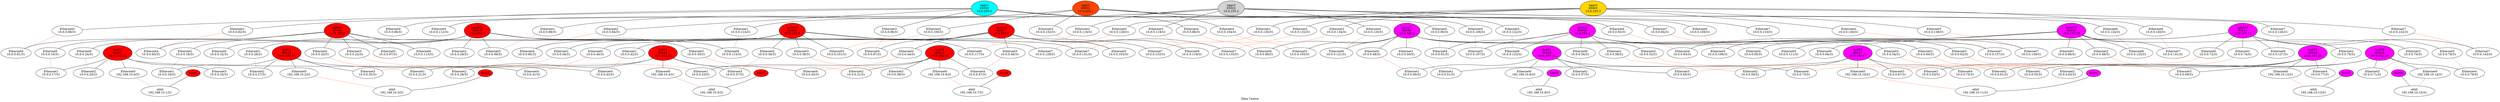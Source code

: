 strict graph {
	graph [label="Data Centre"];
	node [label="\N"];
	aggs1	 [bgp_asn=65000,
		dev_role=aggs,
		dev_type="microsoft-sonic",
		fillcolor=cyan,
		label="aggs1
65000
10.0.255.0",
		loopback="10.0.255.0",
		mac="00:dc:5e:01:01:0",
		pod=None,
		rank=1,
		style=filled];
	"iface-80"	 [bgp_asn=65004,
		bgp_peer="10.0.0.81",
		customer=False,
		dev_name=Ethernet0,
		dev_type=port,
		ipv4="10.0.0.80/31",
		label="Ethernet0
10.0.0.80/31",
		rank=2,
		vlan=10];
	aggs1 -- "iface-80"	 [color=black,
		phy=port];
	"iface-82"	 [bgp_asn=65005,
		bgp_peer="10.0.0.83",
		customer=False,
		dev_name=Ethernet1,
		dev_type=port,
		ipv4="10.0.0.82/31",
		label="Ethernet1
10.0.0.82/31",
		rank=2,
		vlan=11];
	aggs1 -- "iface-82"	 [color=black,
		phy=port];
	"iface-84"	 [bgp_asn=65006,
		bgp_peer="10.0.0.85",
		customer=False,
		dev_name=Ethernet2,
		dev_type=port,
		ipv4="10.0.0.84/31",
		label="Ethernet2
10.0.0.84/31",
		rank=2,
		vlan=12];
	aggs1 -- "iface-84"	 [color=black,
		phy=port];
	"iface-86"	 [bgp_asn=65007,
		bgp_peer="10.0.0.87",
		customer=False,
		dev_name=Ethernet3,
		dev_type=port,
		ipv4="10.0.0.86/31",
		label="Ethernet3
10.0.0.86/31",
		rank=2,
		vlan=13];
	aggs1 -- "iface-86"	 [color=black,
		phy=port];
	"iface-88"	 [bgp_asn=65008,
		bgp_peer="10.0.0.89",
		customer=False,
		dev_name=Ethernet4,
		dev_type=port,
		ipv4="10.0.0.88/31",
		label="Ethernet4
10.0.0.88/31",
		rank=2,
		vlan=14];
	aggs1 -- "iface-88"	 [color=black,
		phy=port];
	"iface-90"	 [bgp_asn=65009,
		bgp_peer="10.0.0.91",
		customer=False,
		dev_name=Ethernet5,
		dev_type=port,
		ipv4="10.0.0.90/31",
		label="Ethernet5
10.0.0.90/31",
		rank=2,
		vlan=15];
	aggs1 -- "iface-90"	 [color=black,
		phy=port];
	"iface-92"	 [bgp_asn=65010,
		bgp_peer="10.0.0.93",
		customer=False,
		dev_name=Ethernet6,
		dev_type=port,
		ipv4="10.0.0.92/31",
		label="Ethernet6
10.0.0.92/31",
		rank=2,
		vlan=16];
	aggs1 -- "iface-92"	 [color=black,
		phy=port];
	"iface-94"	 [bgp_asn=65011,
		bgp_peer="10.0.0.95",
		customer=False,
		dev_name=Ethernet7,
		dev_type=port,
		ipv4="10.0.0.94/31",
		label="Ethernet7
10.0.0.94/31",
		rank=2,
		vlan=17];
	aggs1 -- "iface-94"	 [color=black,
		phy=port];
	"iface-81"	 [bgp_asn=65000,
		bgp_peer="10.0.0.80",
		customer=False,
		dev_name=Ethernet4,
		dev_type=port,
		ipv4="10.0.0.81/31",
		label="Ethernet4
10.0.0.81/31",
		rank=3,
		vlan=14];
	"iface-80" -- "iface-81"	 [color=coral,
		linux_bridge=hs_br_80,
		phy=wire,
		role=dc];
	"iface-83"	 [bgp_asn=65000,
		bgp_peer="10.0.0.82",
		customer=False,
		dev_name=Ethernet4,
		dev_type=port,
		ipv4="10.0.0.83/31",
		label="Ethernet4
10.0.0.83/31",
		rank=3,
		vlan=14];
	"iface-82" -- "iface-83"	 [color=coral,
		linux_bridge=hs_br_82,
		phy=wire,
		role=dc];
	"iface-85"	 [bgp_asn=65000,
		bgp_peer="10.0.0.84",
		customer=False,
		dev_name=Ethernet4,
		dev_type=port,
		ipv4="10.0.0.85/31",
		label="Ethernet4
10.0.0.85/31",
		rank=3,
		vlan=14];
	"iface-84" -- "iface-85"	 [color=coral,
		linux_bridge=hs_br_84,
		phy=wire,
		role=dc];
	"iface-87"	 [bgp_asn=65000,
		bgp_peer="10.0.0.86",
		customer=False,
		dev_name=Ethernet4,
		dev_type=port,
		ipv4="10.0.0.87/31",
		label="Ethernet4
10.0.0.87/31",
		rank=3,
		vlan=14];
	"iface-86" -- "iface-87"	 [color=coral,
		linux_bridge=hs_br_86,
		phy=wire,
		role=dc];
	"iface-89"	 [bgp_asn=65000,
		bgp_peer="10.0.0.88",
		customer=False,
		dev_name=Ethernet4,
		dev_type=port,
		ipv4="10.0.0.89/31",
		label="Ethernet4
10.0.0.89/31",
		rank=3,
		vlan=14];
	"iface-88" -- "iface-89"	 [color=coral,
		linux_bridge=hs_br_88,
		phy=wire,
		role=dc];
	"iface-91"	 [bgp_asn=65000,
		bgp_peer="10.0.0.90",
		customer=False,
		dev_name=Ethernet4,
		dev_type=port,
		ipv4="10.0.0.91/31",
		label="Ethernet4
10.0.0.91/31",
		rank=3,
		vlan=14];
	"iface-90" -- "iface-91"	 [color=coral,
		linux_bridge=hs_br_90,
		phy=wire,
		role=dc];
	"iface-93"	 [bgp_asn=65000,
		bgp_peer="10.0.0.92",
		customer=False,
		dev_name=Ethernet4,
		dev_type=port,
		ipv4="10.0.0.93/31",
		label="Ethernet4
10.0.0.93/31",
		rank=3,
		vlan=14];
	"iface-92" -- "iface-93"	 [color=coral,
		linux_bridge=hs_br_92,
		phy=wire,
		role=dc];
	"iface-95"	 [bgp_asn=65000,
		bgp_peer="10.0.0.94",
		customer=False,
		dev_name=Ethernet4,
		dev_type=port,
		ipv4="10.0.0.95/31",
		label="Ethernet4
10.0.0.95/31",
		rank=3,
		vlan=14];
	"iface-94" -- "iface-95"	 [color=coral,
		linux_bridge=hs_br_94,
		phy=wire,
		role=dc];
	aggs2	 [bgp_asn=65001,
		dev_role=aggs,
		dev_type="microsoft-sonic",
		fillcolor=orangered,
		label="aggs2
65001
10.0.255.1",
		loopback="10.0.255.1",
		mac="00:dc:5e:01:01:1",
		pod=None,
		rank=1,
		style=filled];
	"iface-96"	 [bgp_asn=65004,
		bgp_peer="10.0.0.97",
		customer=False,
		dev_name=Ethernet0,
		dev_type=port,
		ipv4="10.0.0.96/31",
		label="Ethernet0
10.0.0.96/31",
		rank=2,
		vlan=10];
	aggs2 -- "iface-96"	 [color=black,
		phy=port];
	"iface-98"	 [bgp_asn=65005,
		bgp_peer="10.0.0.99",
		customer=False,
		dev_name=Ethernet1,
		dev_type=port,
		ipv4="10.0.0.98/31",
		label="Ethernet1
10.0.0.98/31",
		rank=2,
		vlan=11];
	aggs2 -- "iface-98"	 [color=black,
		phy=port];
	"iface-100"	 [bgp_asn=65006,
		bgp_peer="10.0.0.101",
		customer=False,
		dev_name=Ethernet2,
		dev_type=port,
		ipv4="10.0.0.100/31",
		label="Ethernet2
10.0.0.100/31",
		rank=2,
		vlan=12];
	aggs2 -- "iface-100"	 [color=black,
		phy=port];
	"iface-102"	 [bgp_asn=65007,
		bgp_peer="10.0.0.103",
		customer=False,
		dev_name=Ethernet3,
		dev_type=port,
		ipv4="10.0.0.102/31",
		label="Ethernet3
10.0.0.102/31",
		rank=2,
		vlan=13];
	aggs2 -- "iface-102"	 [color=black,
		phy=port];
	"iface-104"	 [bgp_asn=65008,
		bgp_peer="10.0.0.105",
		customer=False,
		dev_name=Ethernet4,
		dev_type=port,
		ipv4="10.0.0.104/31",
		label="Ethernet4
10.0.0.104/31",
		rank=2,
		vlan=14];
	aggs2 -- "iface-104"	 [color=black,
		phy=port];
	"iface-106"	 [bgp_asn=65009,
		bgp_peer="10.0.0.107",
		customer=False,
		dev_name=Ethernet5,
		dev_type=port,
		ipv4="10.0.0.106/31",
		label="Ethernet5
10.0.0.106/31",
		rank=2,
		vlan=15];
	aggs2 -- "iface-106"	 [color=black,
		phy=port];
	"iface-108"	 [bgp_asn=65010,
		bgp_peer="10.0.0.109",
		customer=False,
		dev_name=Ethernet6,
		dev_type=port,
		ipv4="10.0.0.108/31",
		label="Ethernet6
10.0.0.108/31",
		rank=2,
		vlan=16];
	aggs2 -- "iface-108"	 [color=black,
		phy=port];
	"iface-110"	 [bgp_asn=65011,
		bgp_peer="10.0.0.111",
		customer=False,
		dev_name=Ethernet7,
		dev_type=port,
		ipv4="10.0.0.110/31",
		label="Ethernet7
10.0.0.110/31",
		rank=2,
		vlan=17];
	aggs2 -- "iface-110"	 [color=black,
		phy=port];
	"iface-97"	 [bgp_asn=65001,
		bgp_peer="10.0.0.96",
		customer=False,
		dev_name=Ethernet5,
		dev_type=port,
		ipv4="10.0.0.97/31",
		label="Ethernet5
10.0.0.97/31",
		rank=3,
		vlan=15];
	"iface-96" -- "iface-97"	 [color=coral,
		linux_bridge=hs_br_96,
		phy=wire,
		role=dc];
	"iface-99"	 [bgp_asn=65001,
		bgp_peer="10.0.0.98",
		customer=False,
		dev_name=Ethernet5,
		dev_type=port,
		ipv4="10.0.0.99/31",
		label="Ethernet5
10.0.0.99/31",
		rank=3,
		vlan=15];
	"iface-98" -- "iface-99"	 [color=coral,
		linux_bridge=hs_br_98,
		phy=wire,
		role=dc];
	"iface-101"	 [bgp_asn=65001,
		bgp_peer="10.0.0.100",
		customer=False,
		dev_name=Ethernet5,
		dev_type=port,
		ipv4="10.0.0.101/31",
		label="Ethernet5
10.0.0.101/31",
		rank=3,
		vlan=15];
	"iface-100" -- "iface-101"	 [color=coral,
		linux_bridge=hs_br_100,
		phy=wire,
		role=dc];
	"iface-103"	 [bgp_asn=65001,
		bgp_peer="10.0.0.102",
		customer=False,
		dev_name=Ethernet5,
		dev_type=port,
		ipv4="10.0.0.103/31",
		label="Ethernet5
10.0.0.103/31",
		rank=3,
		vlan=15];
	"iface-102" -- "iface-103"	 [color=coral,
		linux_bridge=hs_br_102,
		phy=wire,
		role=dc];
	"iface-105"	 [bgp_asn=65001,
		bgp_peer="10.0.0.104",
		customer=False,
		dev_name=Ethernet5,
		dev_type=port,
		ipv4="10.0.0.105/31",
		label="Ethernet5
10.0.0.105/31",
		rank=3,
		vlan=15];
	"iface-104" -- "iface-105"	 [color=coral,
		linux_bridge=hs_br_104,
		phy=wire,
		role=dc];
	"iface-107"	 [bgp_asn=65001,
		bgp_peer="10.0.0.106",
		customer=False,
		dev_name=Ethernet5,
		dev_type=port,
		ipv4="10.0.0.107/31",
		label="Ethernet5
10.0.0.107/31",
		rank=3,
		vlan=15];
	"iface-106" -- "iface-107"	 [color=coral,
		linux_bridge=hs_br_106,
		phy=wire,
		role=dc];
	"iface-109"	 [bgp_asn=65001,
		bgp_peer="10.0.0.108",
		customer=False,
		dev_name=Ethernet5,
		dev_type=port,
		ipv4="10.0.0.109/31",
		label="Ethernet5
10.0.0.109/31",
		rank=3,
		vlan=15];
	"iface-108" -- "iface-109"	 [color=coral,
		linux_bridge=hs_br_108,
		phy=wire,
		role=dc];
	"iface-111"	 [bgp_asn=65001,
		bgp_peer="10.0.0.110",
		customer=False,
		dev_name=Ethernet5,
		dev_type=port,
		ipv4="10.0.0.111/31",
		label="Ethernet5
10.0.0.111/31",
		rank=3,
		vlan=15];
	"iface-110" -- "iface-111"	 [color=coral,
		linux_bridge=hs_br_110,
		phy=wire,
		role=dc];
	aggs3	 [bgp_asn=65002,
		dev_role=aggs,
		dev_type="microsoft-sonic",
		fillcolor=lightgrey,
		label="aggs3
65002
10.0.255.2",
		loopback="10.0.255.2",
		mac="00:dc:5e:01:01:2",
		pod=None,
		rank=1,
		style=filled];
	"iface-112"	 [bgp_asn=65004,
		bgp_peer="10.0.0.113",
		customer=False,
		dev_name=Ethernet0,
		dev_type=port,
		ipv4="10.0.0.112/31",
		label="Ethernet0
10.0.0.112/31",
		rank=2,
		vlan=10];
	aggs3 -- "iface-112"	 [color=black,
		phy=port];
	"iface-114"	 [bgp_asn=65005,
		bgp_peer="10.0.0.115",
		customer=False,
		dev_name=Ethernet1,
		dev_type=port,
		ipv4="10.0.0.114/31",
		label="Ethernet1
10.0.0.114/31",
		rank=2,
		vlan=11];
	aggs3 -- "iface-114"	 [color=black,
		phy=port];
	"iface-116"	 [bgp_asn=65006,
		bgp_peer="10.0.0.117",
		customer=False,
		dev_name=Ethernet2,
		dev_type=port,
		ipv4="10.0.0.116/31",
		label="Ethernet2
10.0.0.116/31",
		rank=2,
		vlan=12];
	aggs3 -- "iface-116"	 [color=black,
		phy=port];
	"iface-118"	 [bgp_asn=65007,
		bgp_peer="10.0.0.119",
		customer=False,
		dev_name=Ethernet3,
		dev_type=port,
		ipv4="10.0.0.118/31",
		label="Ethernet3
10.0.0.118/31",
		rank=2,
		vlan=13];
	aggs3 -- "iface-118"	 [color=black,
		phy=port];
	"iface-120"	 [bgp_asn=65008,
		bgp_peer="10.0.0.121",
		customer=False,
		dev_name=Ethernet4,
		dev_type=port,
		ipv4="10.0.0.120/31",
		label="Ethernet4
10.0.0.120/31",
		rank=2,
		vlan=14];
	aggs3 -- "iface-120"	 [color=black,
		phy=port];
	"iface-122"	 [bgp_asn=65009,
		bgp_peer="10.0.0.123",
		customer=False,
		dev_name=Ethernet5,
		dev_type=port,
		ipv4="10.0.0.122/31",
		label="Ethernet5
10.0.0.122/31",
		rank=2,
		vlan=15];
	aggs3 -- "iface-122"	 [color=black,
		phy=port];
	"iface-124"	 [bgp_asn=65010,
		bgp_peer="10.0.0.125",
		customer=False,
		dev_name=Ethernet6,
		dev_type=port,
		ipv4="10.0.0.124/31",
		label="Ethernet6
10.0.0.124/31",
		rank=2,
		vlan=16];
	aggs3 -- "iface-124"	 [color=black,
		phy=port];
	"iface-126"	 [bgp_asn=65011,
		bgp_peer="10.0.0.127",
		customer=False,
		dev_name=Ethernet7,
		dev_type=port,
		ipv4="10.0.0.126/31",
		label="Ethernet7
10.0.0.126/31",
		rank=2,
		vlan=17];
	aggs3 -- "iface-126"	 [color=black,
		phy=port];
	"iface-113"	 [bgp_asn=65002,
		bgp_peer="10.0.0.112",
		customer=False,
		dev_name=Ethernet6,
		dev_type=port,
		ipv4="10.0.0.113/31",
		label="Ethernet6
10.0.0.113/31",
		rank=3,
		vlan=16];
	"iface-112" -- "iface-113"	 [color=coral,
		linux_bridge=hs_br_112,
		phy=wire,
		role=dc];
	"iface-115"	 [bgp_asn=65002,
		bgp_peer="10.0.0.114",
		customer=False,
		dev_name=Ethernet6,
		dev_type=port,
		ipv4="10.0.0.115/31",
		label="Ethernet6
10.0.0.115/31",
		rank=3,
		vlan=16];
	"iface-114" -- "iface-115"	 [color=coral,
		linux_bridge=hs_br_114,
		phy=wire,
		role=dc];
	"iface-117"	 [bgp_asn=65002,
		bgp_peer="10.0.0.116",
		customer=False,
		dev_name=Ethernet6,
		dev_type=port,
		ipv4="10.0.0.117/31",
		label="Ethernet6
10.0.0.117/31",
		rank=3,
		vlan=16];
	"iface-116" -- "iface-117"	 [color=coral,
		linux_bridge=hs_br_116,
		phy=wire,
		role=dc];
	"iface-119"	 [bgp_asn=65002,
		bgp_peer="10.0.0.118",
		customer=False,
		dev_name=Ethernet6,
		dev_type=port,
		ipv4="10.0.0.119/31",
		label="Ethernet6
10.0.0.119/31",
		rank=3,
		vlan=16];
	"iface-118" -- "iface-119"	 [color=coral,
		linux_bridge=hs_br_118,
		phy=wire,
		role=dc];
	"iface-121"	 [bgp_asn=65002,
		bgp_peer="10.0.0.120",
		customer=False,
		dev_name=Ethernet6,
		dev_type=port,
		ipv4="10.0.0.121/31",
		label="Ethernet6
10.0.0.121/31",
		rank=3,
		vlan=16];
	"iface-120" -- "iface-121"	 [color=coral,
		linux_bridge=hs_br_120,
		phy=wire,
		role=dc];
	"iface-123"	 [bgp_asn=65002,
		bgp_peer="10.0.0.122",
		customer=False,
		dev_name=Ethernet6,
		dev_type=port,
		ipv4="10.0.0.123/31",
		label="Ethernet6
10.0.0.123/31",
		rank=3,
		vlan=16];
	"iface-122" -- "iface-123"	 [color=coral,
		linux_bridge=hs_br_122,
		phy=wire,
		role=dc];
	"iface-125"	 [bgp_asn=65002,
		bgp_peer="10.0.0.124",
		customer=False,
		dev_name=Ethernet6,
		dev_type=port,
		ipv4="10.0.0.125/31",
		label="Ethernet6
10.0.0.125/31",
		rank=3,
		vlan=16];
	"iface-124" -- "iface-125"	 [color=coral,
		linux_bridge=hs_br_124,
		phy=wire,
		role=dc];
	"iface-127"	 [bgp_asn=65002,
		bgp_peer="10.0.0.126",
		customer=False,
		dev_name=Ethernet6,
		dev_type=port,
		ipv4="10.0.0.127/31",
		label="Ethernet6
10.0.0.127/31",
		rank=3,
		vlan=16];
	"iface-126" -- "iface-127"	 [color=coral,
		linux_bridge=hs_br_126,
		phy=wire,
		role=dc];
	aggs4	 [bgp_asn=65003,
		dev_role=aggs,
		dev_type="microsoft-sonic",
		fillcolor=gold,
		label="aggs4
65003
10.0.255.3",
		loopback="10.0.255.3",
		mac="00:dc:5e:01:01:3",
		pod=None,
		rank=1,
		style=filled];
	"iface-128"	 [bgp_asn=65004,
		bgp_peer="10.0.0.129",
		customer=False,
		dev_name=Ethernet0,
		dev_type=port,
		ipv4="10.0.0.128/31",
		label="Ethernet0
10.0.0.128/31",
		rank=2,
		vlan=10];
	aggs4 -- "iface-128"	 [color=black,
		phy=port];
	"iface-130"	 [bgp_asn=65005,
		bgp_peer="10.0.0.131",
		customer=False,
		dev_name=Ethernet1,
		dev_type=port,
		ipv4="10.0.0.130/31",
		label="Ethernet1
10.0.0.130/31",
		rank=2,
		vlan=11];
	aggs4 -- "iface-130"	 [color=black,
		phy=port];
	"iface-132"	 [bgp_asn=65006,
		bgp_peer="10.0.0.133",
		customer=False,
		dev_name=Ethernet2,
		dev_type=port,
		ipv4="10.0.0.132/31",
		label="Ethernet2
10.0.0.132/31",
		rank=2,
		vlan=12];
	aggs4 -- "iface-132"	 [color=black,
		phy=port];
	"iface-134"	 [bgp_asn=65007,
		bgp_peer="10.0.0.135",
		customer=False,
		dev_name=Ethernet3,
		dev_type=port,
		ipv4="10.0.0.134/31",
		label="Ethernet3
10.0.0.134/31",
		rank=2,
		vlan=13];
	aggs4 -- "iface-134"	 [color=black,
		phy=port];
	"iface-136"	 [bgp_asn=65008,
		bgp_peer="10.0.0.137",
		customer=False,
		dev_name=Ethernet4,
		dev_type=port,
		ipv4="10.0.0.136/31",
		label="Ethernet4
10.0.0.136/31",
		rank=2,
		vlan=14];
	aggs4 -- "iface-136"	 [color=black,
		phy=port];
	"iface-138"	 [bgp_asn=65009,
		bgp_peer="10.0.0.139",
		customer=False,
		dev_name=Ethernet5,
		dev_type=port,
		ipv4="10.0.0.138/31",
		label="Ethernet5
10.0.0.138/31",
		rank=2,
		vlan=15];
	aggs4 -- "iface-138"	 [color=black,
		phy=port];
	"iface-140"	 [bgp_asn=65010,
		bgp_peer="10.0.0.141",
		customer=False,
		dev_name=Ethernet6,
		dev_type=port,
		ipv4="10.0.0.140/31",
		label="Ethernet6
10.0.0.140/31",
		rank=2,
		vlan=16];
	aggs4 -- "iface-140"	 [color=black,
		phy=port];
	"iface-142"	 [bgp_asn=65011,
		bgp_peer="10.0.0.143",
		customer=False,
		dev_name=Ethernet7,
		dev_type=port,
		ipv4="10.0.0.142/31",
		label="Ethernet7
10.0.0.142/31",
		rank=2,
		vlan=17];
	aggs4 -- "iface-142"	 [color=black,
		phy=port];
	"iface-129"	 [bgp_asn=65003,
		bgp_peer="10.0.0.128",
		customer=False,
		dev_name=Ethernet7,
		dev_type=port,
		ipv4="10.0.0.129/31",
		label="Ethernet7
10.0.0.129/31",
		rank=3,
		vlan=17];
	"iface-128" -- "iface-129"	 [color=coral,
		linux_bridge=hs_br_128,
		phy=wire,
		role=dc];
	"iface-131"	 [bgp_asn=65003,
		bgp_peer="10.0.0.130",
		customer=False,
		dev_name=Ethernet7,
		dev_type=port,
		ipv4="10.0.0.131/31",
		label="Ethernet7
10.0.0.131/31",
		rank=3,
		vlan=17];
	"iface-130" -- "iface-131"	 [color=coral,
		linux_bridge=hs_br_130,
		phy=wire,
		role=dc];
	"iface-133"	 [bgp_asn=65003,
		bgp_peer="10.0.0.132",
		customer=False,
		dev_name=Ethernet7,
		dev_type=port,
		ipv4="10.0.0.133/31",
		label="Ethernet7
10.0.0.133/31",
		rank=3,
		vlan=17];
	"iface-132" -- "iface-133"	 [color=coral,
		linux_bridge=hs_br_132,
		phy=wire,
		role=dc];
	"iface-135"	 [bgp_asn=65003,
		bgp_peer="10.0.0.134",
		customer=False,
		dev_name=Ethernet7,
		dev_type=port,
		ipv4="10.0.0.135/31",
		label="Ethernet7
10.0.0.135/31",
		rank=3,
		vlan=17];
	"iface-134" -- "iface-135"	 [color=coral,
		linux_bridge=hs_br_134,
		phy=wire,
		role=dc];
	"iface-137"	 [bgp_asn=65003,
		bgp_peer="10.0.0.136",
		customer=False,
		dev_name=Ethernet7,
		dev_type=port,
		ipv4="10.0.0.137/31",
		label="Ethernet7
10.0.0.137/31",
		rank=3,
		vlan=17];
	"iface-136" -- "iface-137"	 [color=coral,
		linux_bridge=hs_br_136,
		phy=wire,
		role=dc];
	"iface-139"	 [bgp_asn=65003,
		bgp_peer="10.0.0.138",
		customer=False,
		dev_name=Ethernet7,
		dev_type=port,
		ipv4="10.0.0.139/31",
		label="Ethernet7
10.0.0.139/31",
		rank=3,
		vlan=17];
	"iface-138" -- "iface-139"	 [color=coral,
		linux_bridge=hs_br_138,
		phy=wire,
		role=dc];
	"iface-141"	 [bgp_asn=65003,
		bgp_peer="10.0.0.140",
		customer=False,
		dev_name=Ethernet7,
		dev_type=port,
		ipv4="10.0.0.141/31",
		label="Ethernet7
10.0.0.141/31",
		rank=3,
		vlan=17];
	"iface-140" -- "iface-141"	 [color=coral,
		linux_bridge=hs_br_140,
		phy=wire,
		role=dc];
	"iface-143"	 [bgp_asn=65003,
		bgp_peer="10.0.0.142",
		customer=False,
		dev_name=Ethernet7,
		dev_type=port,
		ipv4="10.0.0.143/31",
		label="Ethernet7
10.0.0.143/31",
		rank=3,
		vlan=17];
	"iface-142" -- "iface-143"	 [color=coral,
		linux_bridge=hs_br_142,
		phy=wire,
		role=dc];
	spine11	 [bgp_asn=65004,
		dev_role=spines,
		dev_type="microsoft-sonic",
		fillcolor=red,
		label="spine11
65004
10.0.255.4",
		loopback="10.0.255.4",
		mac="00:dc:5e:01:01:4",
		pod=A,
		rank=4,
		style=filled];
	"iface-16"	 [bgp_asn=65012,
		bgp_peer="10.0.0.17",
		customer=False,
		dev_name=Ethernet0,
		dev_type=port,
		ipv4="10.0.0.16/31",
		label="Ethernet0
10.0.0.16/31",
		rank=5,
		vlan=10];
	spine11 -- "iface-16"	 [color=black,
		phy=port];
	"iface-18"	 [bgp_asn=65013,
		bgp_peer="10.0.0.19",
		customer=False,
		dev_name=Ethernet1,
		dev_type=port,
		ipv4="10.0.0.18/31",
		label="Ethernet1
10.0.0.18/31",
		rank=5,
		vlan=11];
	spine11 -- "iface-18"	 [color=black,
		phy=port];
	"iface-20"	 [bgp_asn=65014,
		bgp_peer="10.0.0.21",
		customer=False,
		dev_name=Ethernet2,
		dev_type=port,
		ipv4="10.0.0.20/31",
		label="Ethernet2
10.0.0.20/31",
		rank=5,
		vlan=12];
	spine11 -- "iface-20"	 [color=black,
		phy=port];
	"iface-22"	 [bgp_asn=65015,
		bgp_peer="10.0.0.23",
		customer=False,
		dev_name=Ethernet3,
		dev_type=port,
		ipv4="10.0.0.22/31",
		label="Ethernet3
10.0.0.22/31",
		rank=5,
		vlan=13];
	spine11 -- "iface-22"	 [color=black,
		phy=port];
	spine11 -- "iface-81"	 [color=black,
		phy=port];
	spine11 -- "iface-97"	 [color=black,
		phy=port];
	spine11 -- "iface-113"	 [color=black,
		phy=port];
	spine11 -- "iface-129"	 [color=black,
		phy=port];
	"iface-17"	 [bgp_asn=65004,
		bgp_peer="10.0.0.16",
		customer=False,
		dev_name=Ethernet1,
		dev_type=port,
		ipv4="10.0.0.17/31",
		label="Ethernet1
10.0.0.17/31",
		rank=6,
		vlan=11];
	"iface-16" -- "iface-17"	 [color=coral,
		linux_bridge=hs_br_16,
		phy=wire,
		role=dc];
	"iface-19"	 [bgp_asn=65004,
		bgp_peer="10.0.0.18",
		customer=False,
		dev_name=Ethernet1,
		dev_type=port,
		ipv4="10.0.0.19/31",
		label="Ethernet1
10.0.0.19/31",
		rank=6,
		vlan=11];
	"iface-18" -- "iface-19"	 [color=coral,
		linux_bridge=hs_br_18,
		phy=wire,
		role=dc];
	"iface-21"	 [bgp_asn=65004,
		bgp_peer="10.0.0.20",
		customer=False,
		dev_name=Ethernet1,
		dev_type=port,
		ipv4="10.0.0.21/31",
		label="Ethernet1
10.0.0.21/31",
		rank=6,
		vlan=11];
	"iface-20" -- "iface-21"	 [color=coral,
		linux_bridge=hs_br_20,
		phy=wire,
		role=dc];
	"iface-23"	 [bgp_asn=65004,
		bgp_peer="10.0.0.22",
		customer=False,
		dev_name=Ethernet1,
		dev_type=port,
		ipv4="10.0.0.23/31",
		label="Ethernet1
10.0.0.23/31",
		rank=6,
		vlan=11];
	"iface-22" -- "iface-23"	 [color=coral,
		linux_bridge=hs_br_22,
		phy=wire,
		role=dc];
	spine12	 [bgp_asn=65005,
		dev_role=spines,
		dev_type="microsoft-sonic",
		fillcolor=red,
		label="spine12
65005
10.0.255.5",
		loopback="10.0.255.5",
		mac="00:dc:5e:01:01:5",
		pod=A,
		rank=4,
		style=filled];
	"iface-24"	 [bgp_asn=65012,
		bgp_peer="10.0.0.25",
		customer=False,
		dev_name=Ethernet0,
		dev_type=port,
		ipv4="10.0.0.24/31",
		label="Ethernet0
10.0.0.24/31",
		rank=5,
		vlan=10];
	spine12 -- "iface-24"	 [color=black,
		phy=port];
	"iface-26"	 [bgp_asn=65013,
		bgp_peer="10.0.0.27",
		customer=False,
		dev_name=Ethernet1,
		dev_type=port,
		ipv4="10.0.0.26/31",
		label="Ethernet1
10.0.0.26/31",
		rank=5,
		vlan=11];
	spine12 -- "iface-26"	 [color=black,
		phy=port];
	"iface-28"	 [bgp_asn=65014,
		bgp_peer="10.0.0.29",
		customer=False,
		dev_name=Ethernet2,
		dev_type=port,
		ipv4="10.0.0.28/31",
		label="Ethernet2
10.0.0.28/31",
		rank=5,
		vlan=12];
	spine12 -- "iface-28"	 [color=black,
		phy=port];
	"iface-30"	 [bgp_asn=65015,
		bgp_peer="10.0.0.31",
		customer=False,
		dev_name=Ethernet3,
		dev_type=port,
		ipv4="10.0.0.30/31",
		label="Ethernet3
10.0.0.30/31",
		rank=5,
		vlan=13];
	spine12 -- "iface-30"	 [color=black,
		phy=port];
	spine12 -- "iface-83"	 [color=black,
		phy=port];
	spine12 -- "iface-99"	 [color=black,
		phy=port];
	spine12 -- "iface-115"	 [color=black,
		phy=port];
	spine12 -- "iface-131"	 [color=black,
		phy=port];
	"iface-25"	 [bgp_asn=65005,
		bgp_peer="10.0.0.24",
		customer=False,
		dev_name=Ethernet2,
		dev_type=port,
		ipv4="10.0.0.25/31",
		label="Ethernet2
10.0.0.25/31",
		rank=6,
		vlan=12];
	"iface-24" -- "iface-25"	 [color=coral,
		linux_bridge=hs_br_24,
		phy=wire,
		role=dc];
	"iface-27"	 [bgp_asn=65005,
		bgp_peer="10.0.0.26",
		customer=False,
		dev_name=Ethernet2,
		dev_type=port,
		ipv4="10.0.0.27/31",
		label="Ethernet2
10.0.0.27/31",
		rank=6,
		vlan=12];
	"iface-26" -- "iface-27"	 [color=coral,
		linux_bridge=hs_br_26,
		phy=wire,
		role=dc];
	"iface-29"	 [bgp_asn=65005,
		bgp_peer="10.0.0.28",
		customer=False,
		dev_name=Ethernet2,
		dev_type=port,
		ipv4="10.0.0.29/31",
		label="Ethernet2
10.0.0.29/31",
		rank=6,
		vlan=12];
	"iface-28" -- "iface-29"	 [color=coral,
		linux_bridge=hs_br_28,
		phy=wire,
		role=dc];
	"iface-31"	 [bgp_asn=65005,
		bgp_peer="10.0.0.30",
		customer=False,
		dev_name=Ethernet2,
		dev_type=port,
		ipv4="10.0.0.31/31",
		label="Ethernet2
10.0.0.31/31",
		rank=6,
		vlan=12];
	"iface-30" -- "iface-31"	 [color=coral,
		linux_bridge=hs_br_30,
		phy=wire,
		role=dc];
	spine13	 [bgp_asn=65006,
		dev_role=spines,
		dev_type="microsoft-sonic",
		fillcolor=red,
		label="spine13
65006
10.0.255.6",
		loopback="10.0.255.6",
		mac="00:dc:5e:01:01:6",
		pod=A,
		rank=4,
		style=filled];
	"iface-32"	 [bgp_asn=65012,
		bgp_peer="10.0.0.33",
		customer=False,
		dev_name=Ethernet0,
		dev_type=port,
		ipv4="10.0.0.32/31",
		label="Ethernet0
10.0.0.32/31",
		rank=5,
		vlan=10];
	spine13 -- "iface-32"	 [color=black,
		phy=port];
	"iface-34"	 [bgp_asn=65013,
		bgp_peer="10.0.0.35",
		customer=False,
		dev_name=Ethernet1,
		dev_type=port,
		ipv4="10.0.0.34/31",
		label="Ethernet1
10.0.0.34/31",
		rank=5,
		vlan=11];
	spine13 -- "iface-34"	 [color=black,
		phy=port];
	"iface-36"	 [bgp_asn=65014,
		bgp_peer="10.0.0.37",
		customer=False,
		dev_name=Ethernet2,
		dev_type=port,
		ipv4="10.0.0.36/31",
		label="Ethernet2
10.0.0.36/31",
		rank=5,
		vlan=12];
	spine13 -- "iface-36"	 [color=black,
		phy=port];
	"iface-38"	 [bgp_asn=65015,
		bgp_peer="10.0.0.39",
		customer=False,
		dev_name=Ethernet3,
		dev_type=port,
		ipv4="10.0.0.38/31",
		label="Ethernet3
10.0.0.38/31",
		rank=5,
		vlan=13];
	spine13 -- "iface-38"	 [color=black,
		phy=port];
	spine13 -- "iface-85"	 [color=black,
		phy=port];
	spine13 -- "iface-101"	 [color=black,
		phy=port];
	spine13 -- "iface-117"	 [color=black,
		phy=port];
	spine13 -- "iface-133"	 [color=black,
		phy=port];
	"iface-33"	 [bgp_asn=65006,
		bgp_peer="10.0.0.32",
		customer=False,
		dev_name=Ethernet3,
		dev_type=port,
		ipv4="10.0.0.33/31",
		label="Ethernet3
10.0.0.33/31",
		rank=6,
		vlan=13];
	"iface-32" -- "iface-33"	 [color=coral,
		linux_bridge=hs_br_32,
		phy=wire,
		role=dc];
	"iface-35"	 [bgp_asn=65006,
		bgp_peer="10.0.0.34",
		customer=False,
		dev_name=Ethernet3,
		dev_type=port,
		ipv4="10.0.0.35/31",
		label="Ethernet3
10.0.0.35/31",
		rank=6,
		vlan=13];
	"iface-34" -- "iface-35"	 [color=coral,
		linux_bridge=hs_br_34,
		phy=wire,
		role=dc];
	"iface-37"	 [bgp_asn=65006,
		bgp_peer="10.0.0.36",
		customer=False,
		dev_name=Ethernet3,
		dev_type=port,
		ipv4="10.0.0.37/31",
		label="Ethernet3
10.0.0.37/31",
		rank=6,
		vlan=13];
	"iface-36" -- "iface-37"	 [color=coral,
		linux_bridge=hs_br_36,
		phy=wire,
		role=dc];
	"iface-39"	 [bgp_asn=65006,
		bgp_peer="10.0.0.38",
		customer=False,
		dev_name=Ethernet3,
		dev_type=port,
		ipv4="10.0.0.39/31",
		label="Ethernet3
10.0.0.39/31",
		rank=6,
		vlan=13];
	"iface-38" -- "iface-39"	 [color=coral,
		linux_bridge=hs_br_38,
		phy=wire,
		role=dc];
	spine14	 [bgp_asn=65007,
		dev_role=spines,
		dev_type="microsoft-sonic",
		fillcolor=red,
		label="spine14
65007
10.0.255.7",
		loopback="10.0.255.7",
		mac="00:dc:5e:01:01:7",
		pod=A,
		rank=4,
		style=filled];
	"iface-40"	 [bgp_asn=65012,
		bgp_peer="10.0.0.41",
		customer=False,
		dev_name=Ethernet0,
		dev_type=port,
		ipv4="10.0.0.40/31",
		label="Ethernet0
10.0.0.40/31",
		rank=5,
		vlan=10];
	spine14 -- "iface-40"	 [color=black,
		phy=port];
	"iface-42"	 [bgp_asn=65013,
		bgp_peer="10.0.0.43",
		customer=False,
		dev_name=Ethernet1,
		dev_type=port,
		ipv4="10.0.0.42/31",
		label="Ethernet1
10.0.0.42/31",
		rank=5,
		vlan=11];
	spine14 -- "iface-42"	 [color=black,
		phy=port];
	"iface-44"	 [bgp_asn=65014,
		bgp_peer="10.0.0.45",
		customer=False,
		dev_name=Ethernet2,
		dev_type=port,
		ipv4="10.0.0.44/31",
		label="Ethernet2
10.0.0.44/31",
		rank=5,
		vlan=12];
	spine14 -- "iface-44"	 [color=black,
		phy=port];
	"iface-46"	 [bgp_asn=65015,
		bgp_peer="10.0.0.47",
		customer=False,
		dev_name=Ethernet3,
		dev_type=port,
		ipv4="10.0.0.46/31",
		label="Ethernet3
10.0.0.46/31",
		rank=5,
		vlan=13];
	spine14 -- "iface-46"	 [color=black,
		phy=port];
	spine14 -- "iface-87"	 [color=black,
		phy=port];
	spine14 -- "iface-103"	 [color=black,
		phy=port];
	spine14 -- "iface-119"	 [color=black,
		phy=port];
	spine14 -- "iface-135"	 [color=black,
		phy=port];
	"iface-41"	 [bgp_asn=65007,
		bgp_peer="10.0.0.40",
		customer=False,
		dev_name=Ethernet4,
		dev_type=port,
		ipv4="10.0.0.41/31",
		label="Ethernet4
10.0.0.41/31",
		rank=6,
		vlan=14];
	"iface-40" -- "iface-41"	 [color=coral,
		linux_bridge=hs_br_40,
		phy=wire,
		role=dc];
	"iface-43"	 [bgp_asn=65007,
		bgp_peer="10.0.0.42",
		customer=False,
		dev_name=Ethernet4,
		dev_type=port,
		ipv4="10.0.0.43/31",
		label="Ethernet4
10.0.0.43/31",
		rank=6,
		vlan=14];
	"iface-42" -- "iface-43"	 [color=coral,
		linux_bridge=hs_br_42,
		phy=wire,
		role=dc];
	"iface-45"	 [bgp_asn=65007,
		bgp_peer="10.0.0.44",
		customer=False,
		dev_name=Ethernet4,
		dev_type=port,
		ipv4="10.0.0.45/31",
		label="Ethernet4
10.0.0.45/31",
		rank=6,
		vlan=14];
	"iface-44" -- "iface-45"	 [color=coral,
		linux_bridge=hs_br_44,
		phy=wire,
		role=dc];
	"iface-47"	 [bgp_asn=65007,
		bgp_peer="10.0.0.46",
		customer=False,
		dev_name=Ethernet4,
		dev_type=port,
		ipv4="10.0.0.47/31",
		label="Ethernet4
10.0.0.47/31",
		rank=6,
		vlan=14];
	"iface-46" -- "iface-47"	 [color=coral,
		linux_bridge=hs_br_46,
		phy=wire,
		role=dc];
	spine21	 [bgp_asn=65008,
		dev_role=spines,
		dev_type="microsoft-sonic",
		fillcolor=magenta,
		label="spine21
65008
10.0.255.8",
		loopback="10.0.255.8",
		mac="00:dc:5e:01:01:8",
		pod=B,
		rank=4,
		style=filled];
	"iface-48"	 [bgp_asn=65016,
		bgp_peer="10.0.0.49",
		customer=False,
		dev_name=Ethernet0,
		dev_type=port,
		ipv4="10.0.0.48/31",
		label="Ethernet0
10.0.0.48/31",
		rank=5,
		vlan=10];
	spine21 -- "iface-48"	 [color=black,
		phy=port];
	"iface-50"	 [bgp_asn=65017,
		bgp_peer="10.0.0.51",
		customer=False,
		dev_name=Ethernet1,
		dev_type=port,
		ipv4="10.0.0.50/31",
		label="Ethernet1
10.0.0.50/31",
		rank=5,
		vlan=11];
	spine21 -- "iface-50"	 [color=black,
		phy=port];
	"iface-52"	 [bgp_asn=65018,
		bgp_peer="10.0.0.53",
		customer=False,
		dev_name=Ethernet2,
		dev_type=port,
		ipv4="10.0.0.52/31",
		label="Ethernet2
10.0.0.52/31",
		rank=5,
		vlan=12];
	spine21 -- "iface-52"	 [color=black,
		phy=port];
	"iface-54"	 [bgp_asn=65019,
		bgp_peer="10.0.0.55",
		customer=False,
		dev_name=Ethernet3,
		dev_type=port,
		ipv4="10.0.0.54/31",
		label="Ethernet3
10.0.0.54/31",
		rank=5,
		vlan=13];
	spine21 -- "iface-54"	 [color=black,
		phy=port];
	spine21 -- "iface-89"	 [color=black,
		phy=port];
	spine21 -- "iface-105"	 [color=black,
		phy=port];
	spine21 -- "iface-121"	 [color=black,
		phy=port];
	spine21 -- "iface-137"	 [color=black,
		phy=port];
	"iface-49"	 [bgp_asn=65008,
		bgp_peer="10.0.0.48",
		customer=False,
		dev_name=Ethernet1,
		dev_type=port,
		ipv4="10.0.0.49/31",
		label="Ethernet1
10.0.0.49/31",
		rank=6,
		vlan=11];
	"iface-48" -- "iface-49"	 [color=coral,
		linux_bridge=hs_br_48,
		phy=wire,
		role=dc];
	"iface-51"	 [bgp_asn=65008,
		bgp_peer="10.0.0.50",
		customer=False,
		dev_name=Ethernet1,
		dev_type=port,
		ipv4="10.0.0.51/31",
		label="Ethernet1
10.0.0.51/31",
		rank=6,
		vlan=11];
	"iface-50" -- "iface-51"	 [color=coral,
		linux_bridge=hs_br_50,
		phy=wire,
		role=dc];
	"iface-53"	 [bgp_asn=65008,
		bgp_peer="10.0.0.52",
		customer=False,
		dev_name=Ethernet1,
		dev_type=port,
		ipv4="10.0.0.53/31",
		label="Ethernet1
10.0.0.53/31",
		rank=6,
		vlan=11];
	"iface-52" -- "iface-53"	 [color=coral,
		linux_bridge=hs_br_52,
		phy=wire,
		role=dc];
	"iface-55"	 [bgp_asn=65008,
		bgp_peer="10.0.0.54",
		customer=False,
		dev_name=Ethernet1,
		dev_type=port,
		ipv4="10.0.0.55/31",
		label="Ethernet1
10.0.0.55/31",
		rank=6,
		vlan=11];
	"iface-54" -- "iface-55"	 [color=coral,
		linux_bridge=hs_br_54,
		phy=wire,
		role=dc];
	spine22	 [bgp_asn=65009,
		dev_role=spines,
		dev_type="microsoft-sonic",
		fillcolor=magenta,
		label="spine22
65009
10.0.255.9",
		loopback="10.0.255.9",
		mac="00:dc:5e:01:01:9",
		pod=B,
		rank=4,
		style=filled];
	"iface-56"	 [bgp_asn=65016,
		bgp_peer="10.0.0.57",
		customer=False,
		dev_name=Ethernet0,
		dev_type=port,
		ipv4="10.0.0.56/31",
		label="Ethernet0
10.0.0.56/31",
		rank=5,
		vlan=10];
	spine22 -- "iface-56"	 [color=black,
		phy=port];
	"iface-58"	 [bgp_asn=65017,
		bgp_peer="10.0.0.59",
		customer=False,
		dev_name=Ethernet1,
		dev_type=port,
		ipv4="10.0.0.58/31",
		label="Ethernet1
10.0.0.58/31",
		rank=5,
		vlan=11];
	spine22 -- "iface-58"	 [color=black,
		phy=port];
	"iface-60"	 [bgp_asn=65018,
		bgp_peer="10.0.0.61",
		customer=False,
		dev_name=Ethernet2,
		dev_type=port,
		ipv4="10.0.0.60/31",
		label="Ethernet2
10.0.0.60/31",
		rank=5,
		vlan=12];
	spine22 -- "iface-60"	 [color=black,
		phy=port];
	"iface-62"	 [bgp_asn=65019,
		bgp_peer="10.0.0.63",
		customer=False,
		dev_name=Ethernet3,
		dev_type=port,
		ipv4="10.0.0.62/31",
		label="Ethernet3
10.0.0.62/31",
		rank=5,
		vlan=13];
	spine22 -- "iface-62"	 [color=black,
		phy=port];
	spine22 -- "iface-91"	 [color=black,
		phy=port];
	spine22 -- "iface-107"	 [color=black,
		phy=port];
	spine22 -- "iface-123"	 [color=black,
		phy=port];
	spine22 -- "iface-139"	 [color=black,
		phy=port];
	"iface-57"	 [bgp_asn=65009,
		bgp_peer="10.0.0.56",
		customer=False,
		dev_name=Ethernet2,
		dev_type=port,
		ipv4="10.0.0.57/31",
		label="Ethernet2
10.0.0.57/31",
		rank=6,
		vlan=12];
	"iface-56" -- "iface-57"	 [color=coral,
		linux_bridge=hs_br_56,
		phy=wire,
		role=dc];
	"iface-59"	 [bgp_asn=65009,
		bgp_peer="10.0.0.58",
		customer=False,
		dev_name=Ethernet2,
		dev_type=port,
		ipv4="10.0.0.59/31",
		label="Ethernet2
10.0.0.59/31",
		rank=6,
		vlan=12];
	"iface-58" -- "iface-59"	 [color=coral,
		linux_bridge=hs_br_58,
		phy=wire,
		role=dc];
	"iface-61"	 [bgp_asn=65009,
		bgp_peer="10.0.0.60",
		customer=False,
		dev_name=Ethernet2,
		dev_type=port,
		ipv4="10.0.0.61/31",
		label="Ethernet2
10.0.0.61/31",
		rank=6,
		vlan=12];
	"iface-60" -- "iface-61"	 [color=coral,
		linux_bridge=hs_br_60,
		phy=wire,
		role=dc];
	"iface-63"	 [bgp_asn=65009,
		bgp_peer="10.0.0.62",
		customer=False,
		dev_name=Ethernet2,
		dev_type=port,
		ipv4="10.0.0.63/31",
		label="Ethernet2
10.0.0.63/31",
		rank=6,
		vlan=12];
	"iface-62" -- "iface-63"	 [color=coral,
		linux_bridge=hs_br_62,
		phy=wire,
		role=dc];
	spine23	 [bgp_asn=65010,
		dev_role=spines,
		dev_type="microsoft-sonic",
		fillcolor=magenta,
		label="spine23
65010
10.0.255.10",
		loopback="10.0.255.10",
		mac="00:dc:5e:01:01:a",
		pod=B,
		rank=4,
		style=filled];
	"iface-64"	 [bgp_asn=65016,
		bgp_peer="10.0.0.65",
		customer=False,
		dev_name=Ethernet0,
		dev_type=port,
		ipv4="10.0.0.64/31",
		label="Ethernet0
10.0.0.64/31",
		rank=5,
		vlan=10];
	spine23 -- "iface-64"	 [color=black,
		phy=port];
	"iface-66"	 [bgp_asn=65017,
		bgp_peer="10.0.0.67",
		customer=False,
		dev_name=Ethernet1,
		dev_type=port,
		ipv4="10.0.0.66/31",
		label="Ethernet1
10.0.0.66/31",
		rank=5,
		vlan=11];
	spine23 -- "iface-66"	 [color=black,
		phy=port];
	"iface-68"	 [bgp_asn=65018,
		bgp_peer="10.0.0.69",
		customer=False,
		dev_name=Ethernet2,
		dev_type=port,
		ipv4="10.0.0.68/31",
		label="Ethernet2
10.0.0.68/31",
		rank=5,
		vlan=12];
	spine23 -- "iface-68"	 [color=black,
		phy=port];
	"iface-70"	 [bgp_asn=65019,
		bgp_peer="10.0.0.71",
		customer=False,
		dev_name=Ethernet3,
		dev_type=port,
		ipv4="10.0.0.70/31",
		label="Ethernet3
10.0.0.70/31",
		rank=5,
		vlan=13];
	spine23 -- "iface-70"	 [color=black,
		phy=port];
	spine23 -- "iface-93"	 [color=black,
		phy=port];
	spine23 -- "iface-109"	 [color=black,
		phy=port];
	spine23 -- "iface-125"	 [color=black,
		phy=port];
	spine23 -- "iface-141"	 [color=black,
		phy=port];
	"iface-65"	 [bgp_asn=65010,
		bgp_peer="10.0.0.64",
		customer=False,
		dev_name=Ethernet3,
		dev_type=port,
		ipv4="10.0.0.65/31",
		label="Ethernet3
10.0.0.65/31",
		rank=6,
		vlan=13];
	"iface-64" -- "iface-65"	 [color=coral,
		linux_bridge=hs_br_64,
		phy=wire,
		role=dc];
	"iface-67"	 [bgp_asn=65010,
		bgp_peer="10.0.0.66",
		customer=False,
		dev_name=Ethernet3,
		dev_type=port,
		ipv4="10.0.0.67/31",
		label="Ethernet3
10.0.0.67/31",
		rank=6,
		vlan=13];
	"iface-66" -- "iface-67"	 [color=coral,
		linux_bridge=hs_br_66,
		phy=wire,
		role=dc];
	"iface-69"	 [bgp_asn=65010,
		bgp_peer="10.0.0.68",
		customer=False,
		dev_name=Ethernet3,
		dev_type=port,
		ipv4="10.0.0.69/31",
		label="Ethernet3
10.0.0.69/31",
		rank=6,
		vlan=13];
	"iface-68" -- "iface-69"	 [color=coral,
		linux_bridge=hs_br_68,
		phy=wire,
		role=dc];
	"iface-71"	 [bgp_asn=65010,
		bgp_peer="10.0.0.70",
		customer=False,
		dev_name=Ethernet3,
		dev_type=port,
		ipv4="10.0.0.71/31",
		label="Ethernet3
10.0.0.71/31",
		rank=6,
		vlan=13];
	"iface-70" -- "iface-71"	 [color=coral,
		linux_bridge=hs_br_70,
		phy=wire,
		role=dc];
	spine24	 [bgp_asn=65011,
		dev_role=spines,
		dev_type="microsoft-sonic",
		fillcolor=magenta,
		label="spine24
65011
10.0.255.11",
		loopback="10.0.255.11",
		mac="00:dc:5e:01:01:b",
		pod=B,
		rank=4,
		style=filled];
	"iface-72"	 [bgp_asn=65016,
		bgp_peer="10.0.0.73",
		customer=False,
		dev_name=Ethernet0,
		dev_type=port,
		ipv4="10.0.0.72/31",
		label="Ethernet0
10.0.0.72/31",
		rank=5,
		vlan=10];
	spine24 -- "iface-72"	 [color=black,
		phy=port];
	"iface-74"	 [bgp_asn=65017,
		bgp_peer="10.0.0.75",
		customer=False,
		dev_name=Ethernet1,
		dev_type=port,
		ipv4="10.0.0.74/31",
		label="Ethernet1
10.0.0.74/31",
		rank=5,
		vlan=11];
	spine24 -- "iface-74"	 [color=black,
		phy=port];
	"iface-76"	 [bgp_asn=65018,
		bgp_peer="10.0.0.77",
		customer=False,
		dev_name=Ethernet2,
		dev_type=port,
		ipv4="10.0.0.76/31",
		label="Ethernet2
10.0.0.76/31",
		rank=5,
		vlan=12];
	spine24 -- "iface-76"	 [color=black,
		phy=port];
	"iface-78"	 [bgp_asn=65019,
		bgp_peer="10.0.0.79",
		customer=False,
		dev_name=Ethernet3,
		dev_type=port,
		ipv4="10.0.0.78/31",
		label="Ethernet3
10.0.0.78/31",
		rank=5,
		vlan=13];
	spine24 -- "iface-78"	 [color=black,
		phy=port];
	spine24 -- "iface-95"	 [color=black,
		phy=port];
	spine24 -- "iface-111"	 [color=black,
		phy=port];
	spine24 -- "iface-127"	 [color=black,
		phy=port];
	spine24 -- "iface-143"	 [color=black,
		phy=port];
	"iface-73"	 [bgp_asn=65011,
		bgp_peer="10.0.0.72",
		customer=False,
		dev_name=Ethernet4,
		dev_type=port,
		ipv4="10.0.0.73/31",
		label="Ethernet4
10.0.0.73/31",
		rank=6,
		vlan=14];
	"iface-72" -- "iface-73"	 [color=coral,
		linux_bridge=hs_br_72,
		phy=wire,
		role=dc];
	"iface-75"	 [bgp_asn=65011,
		bgp_peer="10.0.0.74",
		customer=False,
		dev_name=Ethernet4,
		dev_type=port,
		ipv4="10.0.0.75/31",
		label="Ethernet4
10.0.0.75/31",
		rank=6,
		vlan=14];
	"iface-74" -- "iface-75"	 [color=coral,
		linux_bridge=hs_br_74,
		phy=wire,
		role=dc];
	"iface-77"	 [bgp_asn=65011,
		bgp_peer="10.0.0.76",
		customer=False,
		dev_name=Ethernet4,
		dev_type=port,
		ipv4="10.0.0.77/31",
		label="Ethernet4
10.0.0.77/31",
		rank=6,
		vlan=14];
	"iface-76" -- "iface-77"	 [color=coral,
		linux_bridge=hs_br_76,
		phy=wire,
		role=dc];
	"iface-79"	 [bgp_asn=65011,
		bgp_peer="10.0.0.78",
		customer=False,
		dev_name=Ethernet4,
		dev_type=port,
		ipv4="10.0.0.79/31",
		label="Ethernet4
10.0.0.79/31",
		rank=6,
		vlan=14];
	"iface-78" -- "iface-79"	 [color=coral,
		linux_bridge=hs_br_78,
		phy=wire,
		role=dc];
	leaf11	 [bgp_asn=65012,
		dev_role=leafs,
		dev_type="microsoft-sonic",
		fillcolor=red,
		label="leaf11
65012
10.0.255.12",
		loopback="10.0.255.12",
		mac="00:dc:5e:01:01:c",
		pod=A,
		rank=7,
		style=filled];
	"iface-0"	 [customer=True,
		dev_name=Ethernet0,
		dev_type=port,
		ipv4="192.168.10.0/31",
		label="Ethernet0
192.168.10.0/31",
		rank=8,
		vlan=10];
	leaf11 -- "iface-0"	 [color=black,
		phy=port];
	leaf11 -- "iface-17"	 [color=black,
		phy=port];
	leaf11 -- "iface-25"	 [color=black,
		phy=port];
	leaf11 -- "iface-33"	 [color=black,
		phy=port];
	leaf11 -- "iface-41"	 [color=black,
		phy=port];
	"iface-1"	 [customer=True,
		dev_name=eth0,
		dev_type=port,
		ipv4="192.168.10.1/31",
		label="eth0
192.168.10.1/31",
		rank=9];
	"iface-0" -- "iface-1"	 [color=coral,
		linux_bridge=hs_br_0,
		phy=wire,
		role=customer];
	leaf12	 [bgp_asn=65013,
		dev_role=leafs,
		dev_type="microsoft-sonic",
		fillcolor=red,
		label="leaf12
65013
10.0.255.13",
		loopback="10.0.255.13",
		mac="00:dc:5e:01:01:d",
		pod=A,
		rank=7,
		style=filled];
	"iface-2"	 [customer=True,
		dev_name=Ethernet0,
		dev_type=port,
		ipv4="192.168.10.2/31",
		label="Ethernet0
192.168.10.2/31",
		rank=8,
		vlan=10];
	leaf12 -- "iface-2"	 [color=black,
		phy=port];
	leaf12 -- "iface-19"	 [color=black,
		phy=port];
	leaf12 -- "iface-27"	 [color=black,
		phy=port];
	leaf12 -- "iface-35"	 [color=black,
		phy=port];
	leaf12 -- "iface-43"	 [color=black,
		phy=port];
	"iface-3"	 [customer=True,
		dev_name=eth0,
		dev_type=port,
		ipv4="192.168.10.3/31",
		label="eth0
192.168.10.3/31",
		rank=9];
	"iface-2" -- "iface-3"	 [color=coral,
		linux_bridge=hs_br_2,
		phy=wire,
		role=customer];
	leaf13	 [bgp_asn=65014,
		dev_role=leafs,
		dev_type="microsoft-sonic",
		fillcolor=red,
		label="leaf13
65014
10.0.255.14",
		loopback="10.0.255.14",
		mac="00:dc:5e:01:01:e",
		pod=A,
		rank=7,
		style=filled];
	"iface-4"	 [customer=True,
		dev_name=Ethernet0,
		dev_type=port,
		ipv4="192.168.10.4/31",
		label="Ethernet0
192.168.10.4/31",
		rank=8,
		vlan=10];
	leaf13 -- "iface-4"	 [color=black,
		phy=port];
	leaf13 -- "iface-21"	 [color=black,
		phy=port];
	leaf13 -- "iface-29"	 [color=black,
		phy=port];
	leaf13 -- "iface-37"	 [color=black,
		phy=port];
	leaf13 -- "iface-45"	 [color=black,
		phy=port];
	"iface-5"	 [customer=True,
		dev_name=eth0,
		dev_type=port,
		ipv4="192.168.10.5/31",
		label="eth0
192.168.10.5/31",
		rank=9];
	"iface-4" -- "iface-5"	 [color=coral,
		linux_bridge=hs_br_4,
		phy=wire,
		role=customer];
	leaf14	 [bgp_asn=65015,
		dev_role=leafs,
		dev_type="microsoft-sonic",
		fillcolor=red,
		label="leaf14
65015
10.0.255.15",
		loopback="10.0.255.15",
		mac="00:dc:5e:01:01:f",
		pod=A,
		rank=7,
		style=filled];
	"iface-6"	 [customer=True,
		dev_name=Ethernet0,
		dev_type=port,
		ipv4="192.168.10.6/31",
		label="Ethernet0
192.168.10.6/31",
		rank=8,
		vlan=10];
	leaf14 -- "iface-6"	 [color=black,
		phy=port];
	leaf14 -- "iface-23"	 [color=black,
		phy=port];
	leaf14 -- "iface-31"	 [color=black,
		phy=port];
	leaf14 -- "iface-39"	 [color=black,
		phy=port];
	leaf14 -- "iface-47"	 [color=black,
		phy=port];
	"iface-7"	 [customer=True,
		dev_name=eth0,
		dev_type=port,
		ipv4="192.168.10.7/31",
		label="eth0
192.168.10.7/31",
		rank=9];
	"iface-6" -- "iface-7"	 [color=coral,
		linux_bridge=hs_br_6,
		phy=wire,
		role=customer];
	leaf21	 [bgp_asn=65016,
		dev_role=leafs,
		dev_type="microsoft-sonic",
		fillcolor=magenta,
		label="leaf21
65016
10.0.255.16",
		loopback="10.0.255.16",
		pod=B,
		rank=7,
		style=filled];
	"iface-8"	 [customer=True,
		dev_name=Ethernet0,
		dev_type=port,
		ipv4="192.168.10.8/31",
		label="Ethernet0
192.168.10.8/31",
		rank=8,
		vlan=10];
	leaf21 -- "iface-8"	 [color=black,
		phy=port];
	leaf21 -- "iface-49"	 [color=black,
		phy=port];
	leaf21 -- "iface-57"	 [color=black,
		phy=port];
	leaf21 -- "iface-65"	 [color=black,
		phy=port];
	leaf21 -- "iface-73"	 [color=black,
		phy=port];
	"iface-9"	 [customer=True,
		dev_name=eth0,
		dev_type=port,
		ipv4="192.168.10.9/31",
		label="eth0
192.168.10.9/31",
		rank=9];
	"iface-8" -- "iface-9"	 [color=coral,
		linux_bridge=hs_br_8,
		phy=wire,
		role=customer];
	leaf22	 [bgp_asn=65017,
		dev_role=leafs,
		dev_type="microsoft-sonic",
		fillcolor=magenta,
		label="leaf22
65017
10.0.255.17",
		loopback="10.0.255.17",
		pod=B,
		rank=7,
		style=filled];
	"iface-10"	 [customer=True,
		dev_name=Ethernet0,
		dev_type=port,
		ipv4="192.168.10.10/31",
		label="Ethernet0
192.168.10.10/31",
		rank=8,
		vlan=10];
	leaf22 -- "iface-10"	 [color=black,
		phy=port];
	leaf22 -- "iface-51"	 [color=black,
		phy=port];
	leaf22 -- "iface-59"	 [color=black,
		phy=port];
	leaf22 -- "iface-67"	 [color=black,
		phy=port];
	leaf22 -- "iface-75"	 [color=black,
		phy=port];
	"iface-11"	 [customer=True,
		dev_name=eth0,
		dev_type=port,
		ipv4="192.168.10.11/31",
		label="eth0
192.168.10.11/31",
		rank=9];
	"iface-10" -- "iface-11"	 [color=coral,
		linux_bridge=hs_br_10,
		phy=wire,
		role=customer];
	leaf23	 [bgp_asn=65018,
		dev_role=leafs,
		dev_type="microsoft-sonic",
		fillcolor=magenta,
		label="leaf23
65018
10.0.255.18",
		loopback="10.0.255.18",
		pod=B,
		rank=7,
		style=filled];
	"iface-12"	 [customer=True,
		dev_name=Ethernet0,
		dev_type=port,
		ipv4="192.168.10.12/31",
		label="Ethernet0
192.168.10.12/31",
		rank=8,
		vlan=10];
	leaf23 -- "iface-12"	 [color=black,
		phy=port];
	leaf23 -- "iface-53"	 [color=black,
		phy=port];
	leaf23 -- "iface-61"	 [color=black,
		phy=port];
	leaf23 -- "iface-69"	 [color=black,
		phy=port];
	leaf23 -- "iface-77"	 [color=black,
		phy=port];
	"iface-13"	 [customer=True,
		dev_name=eth0,
		dev_type=port,
		ipv4="192.168.10.13/31",
		label="eth0
192.168.10.13/31",
		rank=9];
	"iface-12" -- "iface-13"	 [color=coral,
		linux_bridge=hs_br_12,
		phy=wire,
		role=customer];
	leaf24	 [bgp_asn=65019,
		dev_role=leafs,
		dev_type="microsoft-sonic",
		fillcolor=magenta,
		label="leaf24
65019
10.0.255.19",
		loopback="10.0.255.19",
		pod=B,
		rank=7,
		style=filled];
	"iface-14"	 [customer=True,
		dev_name=Ethernet0,
		dev_type=port,
		ipv4="192.168.10.14/31",
		label="Ethernet0
192.168.10.14/31",
		rank=8,
		vlan=10];
	leaf24 -- "iface-14"	 [color=black,
		phy=port];
	leaf24 -- "iface-55"	 [color=black,
		phy=port];
	leaf24 -- "iface-63"	 [color=black,
		phy=port];
	leaf24 -- "iface-71"	 [color=black,
		phy=port];
	leaf24 -- "iface-79"	 [color=black,
		phy=port];
	"iface-15"	 [customer=True,
		dev_name=eth0,
		dev_type=port,
		ipv4="192.168.10.15/31",
		label="eth0
192.168.10.15/31",
		rank=9];
	"iface-14" -- "iface-15"	 [color=coral,
		linux_bridge=hs_br_14,
		phy=wire,
		role=customer];
	host1	 [dev_role=hosts,
		dev_type=ubuntu,
		fillcolor=red,
		pod=A,
		rank=10,
		style=filled];
	host1 -- "iface-1"	 [color=black,
		phy=port];
	host2	 [dev_role=hosts,
		dev_type=ubuntu,
		fillcolor=red,
		pod=A,
		rank=10,
		style=filled];
	host2 -- "iface-3"	 [color=black,
		phy=port];
	host3	 [dev_role=hosts,
		dev_type=ubuntu,
		fillcolor=red,
		pod=A,
		rank=10,
		style=filled];
	host3 -- "iface-5"	 [color=black,
		phy=port];
	host4	 [dev_role=hosts,
		dev_type=ubuntu,
		fillcolor=red,
		pod=A,
		rank=10,
		style=filled];
	host4 -- "iface-7"	 [color=black,
		phy=port];
	host5	 [dev_role=hosts,
		dev_type=ubuntu,
		fillcolor=magenta,
		pod=B,
		rank=10,
		style=filled];
	host5 -- "iface-9"	 [color=black,
		phy=port];
	host6	 [dev_role=hosts,
		dev_type=ubuntu,
		fillcolor=magenta,
		pod=B,
		rank=10,
		style=filled];
	host6 -- "iface-11"	 [color=black,
		phy=port];
	host7	 [dev_role=hosts,
		dev_type=ubuntu,
		fillcolor=magenta,
		pod=B,
		rank=10,
		style=filled];
	host7 -- "iface-13"	 [color=black,
		phy=port];
	host8	 [dev_role=hosts,
		dev_type=ubuntu,
		fillcolor=magenta,
		pod=B,
		rank=10,
		style=filled];
	host8 -- "iface-15"	 [color=black,
		phy=port];
}
